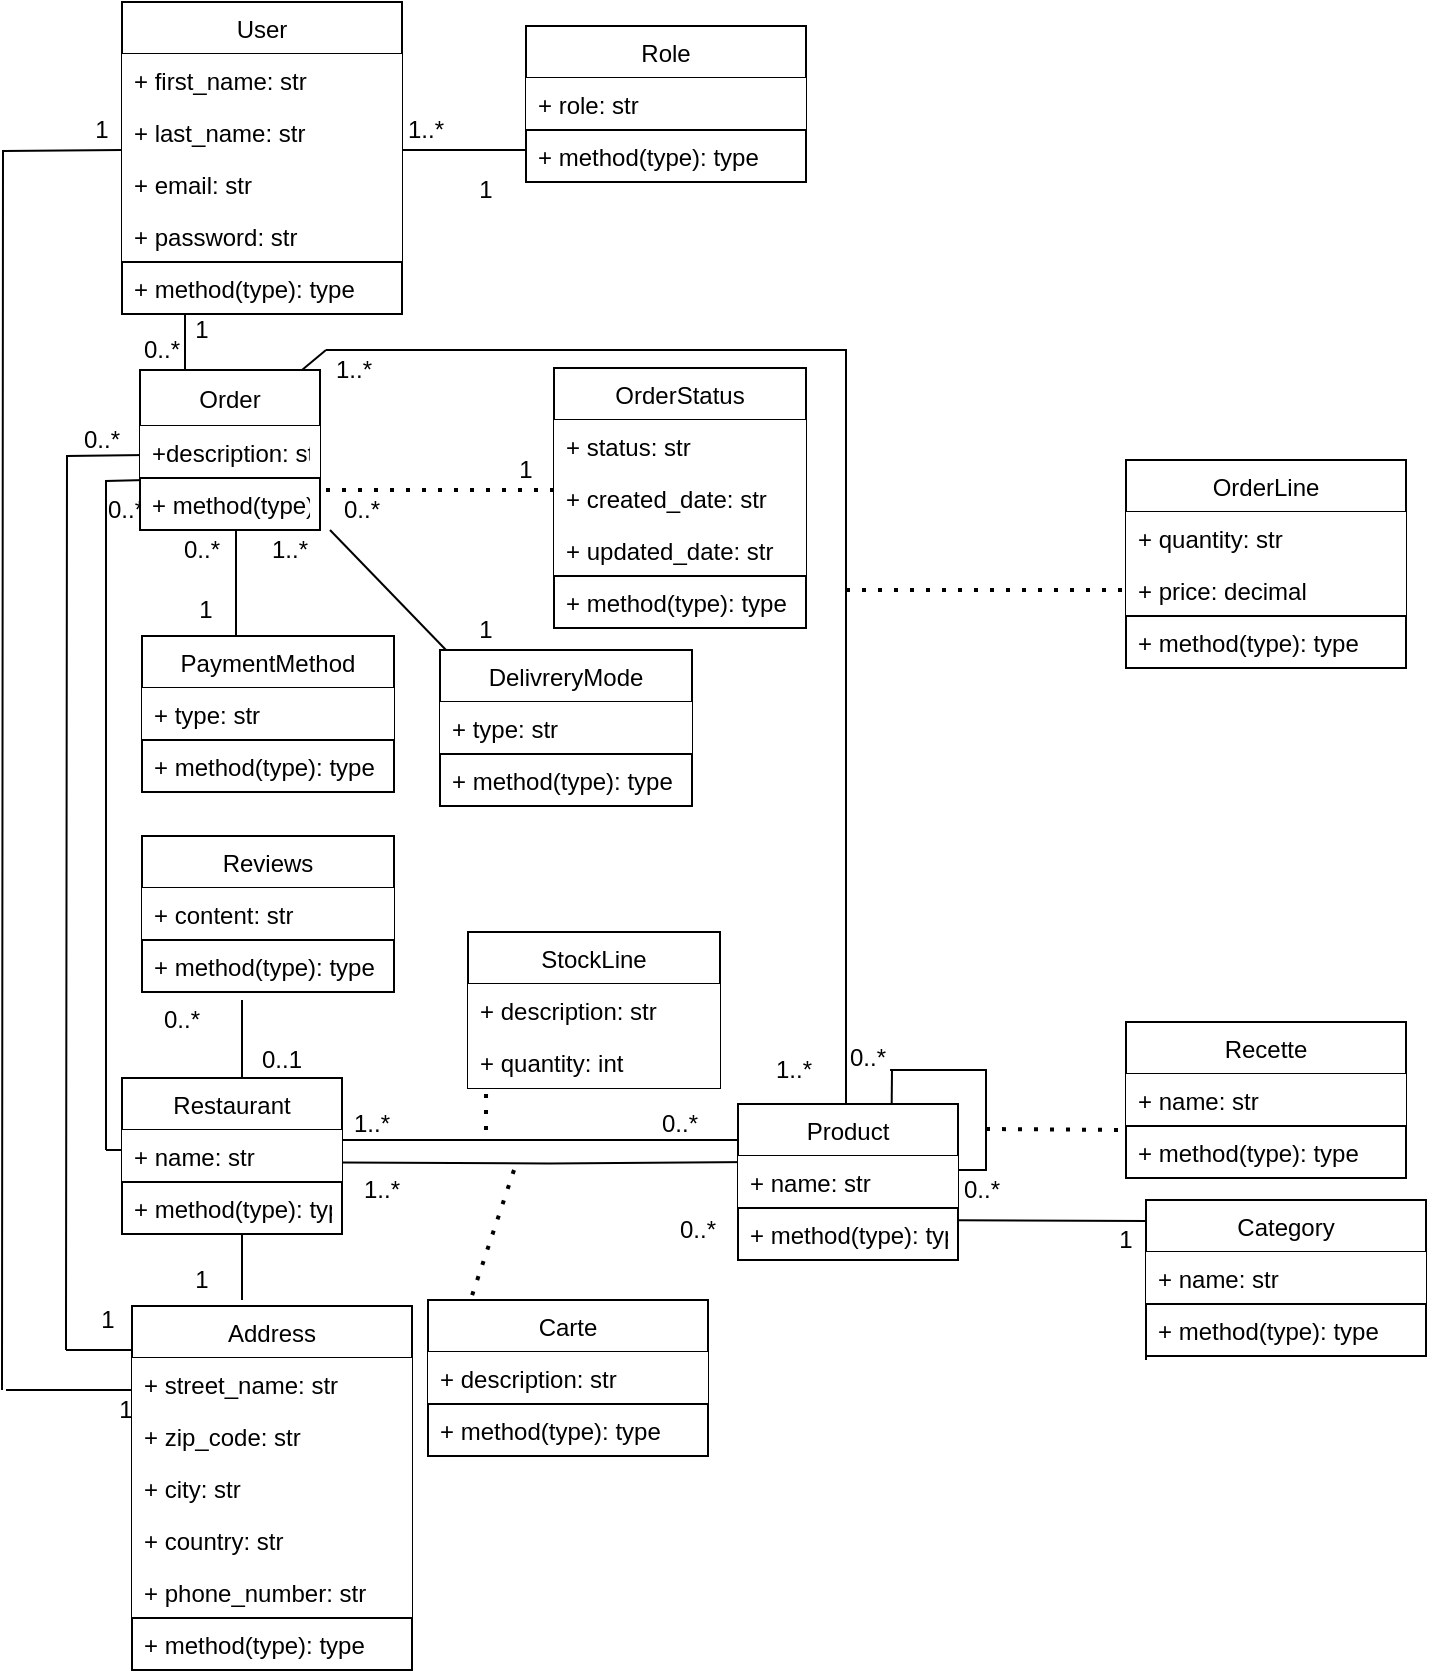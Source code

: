 <mxfile version="13.7.9" type="device"><diagram id="C5RBs43oDa-KdzZeNtuy" name="diagram_class"><mxGraphModel dx="799" dy="349" grid="1" gridSize="10" guides="1" tooltips="1" connect="1" arrows="1" fold="1" page="1" pageScale="1" pageWidth="827" pageHeight="1169" math="0" shadow="0"><root><mxCell id="WIyWlLk6GJQsqaUBKTNV-0"/><mxCell id="WIyWlLk6GJQsqaUBKTNV-1" parent="WIyWlLk6GJQsqaUBKTNV-0"/><mxCell id="FE85Yk6L3QSCfBWasc5i-10" style="edgeStyle=orthogonalEdgeStyle;rounded=0;orthogonalLoop=1;jettySize=auto;html=1;exitX=0;exitY=0.25;exitDx=0;exitDy=0;endArrow=none;endFill=0;strokeColor=#000000;" parent="WIyWlLk6GJQsqaUBKTNV-1" edge="1"><mxGeometry relative="1" as="geometry"><mxPoint x="100" y="680" as="targetPoint"/><mxPoint x="163" y="680.0" as="sourcePoint"/></mxGeometry></mxCell><mxCell id="FE85Yk6L3QSCfBWasc5i-20" style="edgeStyle=orthogonalEdgeStyle;rounded=0;orthogonalLoop=1;jettySize=auto;html=1;exitX=0;exitY=0.75;exitDx=0;exitDy=0;endArrow=none;endFill=0;strokeColor=#000000;" parent="WIyWlLk6GJQsqaUBKTNV-1" edge="1"><mxGeometry relative="1" as="geometry"><mxPoint x="70" y="700" as="targetPoint"/><mxPoint x="141" y="700" as="sourcePoint"/></mxGeometry></mxCell><mxCell id="HEgG5hIbWRxFuIyhDxH8-4" value="User" style="swimlane;fontStyle=0;childLayout=stackLayout;horizontal=1;startSize=26;horizontalStack=0;resizeParent=1;resizeParentMax=0;resizeLast=0;collapsible=1;marginBottom=0;fillColor=#FFFFFF;" parent="WIyWlLk6GJQsqaUBKTNV-1" vertex="1"><mxGeometry x="128" y="6" width="140" height="156" as="geometry"><mxRectangle x="480" y="50" width="90" height="26" as="alternateBounds"/></mxGeometry></mxCell><mxCell id="HEgG5hIbWRxFuIyhDxH8-5" value="+ first_name: str" style="text;strokeColor=none;align=left;verticalAlign=top;spacingLeft=4;spacingRight=4;overflow=hidden;rotatable=0;points=[[0,0.5],[1,0.5]];portConstraint=eastwest;fillColor=#FFFFFF;" parent="HEgG5hIbWRxFuIyhDxH8-4" vertex="1"><mxGeometry y="26" width="140" height="26" as="geometry"/></mxCell><mxCell id="HEgG5hIbWRxFuIyhDxH8-6" value="+ last_name: str" style="text;align=left;verticalAlign=top;spacingLeft=4;spacingRight=4;overflow=hidden;rotatable=0;points=[[0,0.5],[1,0.5]];portConstraint=eastwest;fillColor=#FFFFFF;" parent="HEgG5hIbWRxFuIyhDxH8-4" vertex="1"><mxGeometry y="52" width="140" height="26" as="geometry"/></mxCell><mxCell id="HEgG5hIbWRxFuIyhDxH8-111" value="+ email: str" style="text;align=left;verticalAlign=top;spacingLeft=4;spacingRight=4;overflow=hidden;rotatable=0;points=[[0,0.5],[1,0.5]];portConstraint=eastwest;fillColor=#FFFFFF;" parent="HEgG5hIbWRxFuIyhDxH8-4" vertex="1"><mxGeometry y="78" width="140" height="26" as="geometry"/></mxCell><mxCell id="HEgG5hIbWRxFuIyhDxH8-110" value="+ password: str" style="text;align=left;verticalAlign=top;spacingLeft=4;spacingRight=4;overflow=hidden;rotatable=0;points=[[0,0.5],[1,0.5]];portConstraint=eastwest;fillColor=#FFFFFF;" parent="HEgG5hIbWRxFuIyhDxH8-4" vertex="1"><mxGeometry y="104" width="140" height="26" as="geometry"/></mxCell><mxCell id="HEgG5hIbWRxFuIyhDxH8-92" value="+ method(type): type" style="text;align=left;verticalAlign=top;spacingLeft=4;spacingRight=4;overflow=hidden;rotatable=0;points=[[0,0.5],[1,0.5]];portConstraint=eastwest;fillColor=#FFFFFF;strokeColor=#000000;" parent="HEgG5hIbWRxFuIyhDxH8-4" vertex="1"><mxGeometry y="130" width="140" height="26" as="geometry"/></mxCell><mxCell id="HEgG5hIbWRxFuIyhDxH8-8" value="Role" style="swimlane;fontStyle=0;childLayout=stackLayout;horizontal=1;startSize=26;horizontalStack=0;resizeParent=1;resizeParentMax=0;resizeLast=0;collapsible=1;marginBottom=0;fillColor=#FFFFFF;" parent="WIyWlLk6GJQsqaUBKTNV-1" vertex="1"><mxGeometry x="330" y="18" width="140" height="78" as="geometry"><mxRectangle x="480" y="50" width="90" height="26" as="alternateBounds"/></mxGeometry></mxCell><mxCell id="HEgG5hIbWRxFuIyhDxH8-9" value="+ role: str" style="text;strokeColor=none;align=left;verticalAlign=top;spacingLeft=4;spacingRight=4;overflow=hidden;rotatable=0;points=[[0,0.5],[1,0.5]];portConstraint=eastwest;fillColor=#FFFFFF;" parent="HEgG5hIbWRxFuIyhDxH8-8" vertex="1"><mxGeometry y="26" width="140" height="26" as="geometry"/></mxCell><mxCell id="HEgG5hIbWRxFuIyhDxH8-91" value="+ method(type): type" style="text;align=left;verticalAlign=top;spacingLeft=4;spacingRight=4;overflow=hidden;rotatable=0;points=[[0,0.5],[1,0.5]];portConstraint=eastwest;fillColor=#FFFFFF;strokeColor=#000000;" parent="HEgG5hIbWRxFuIyhDxH8-8" vertex="1"><mxGeometry y="52" width="140" height="26" as="geometry"/></mxCell><mxCell id="FE85Yk6L3QSCfBWasc5i-9" style="edgeStyle=orthogonalEdgeStyle;rounded=0;orthogonalLoop=1;jettySize=auto;html=1;exitX=0;exitY=0.5;exitDx=0;exitDy=0;endArrow=none;endFill=0;strokeColor=#000000;" parent="WIyWlLk6GJQsqaUBKTNV-1" edge="1"><mxGeometry relative="1" as="geometry"><mxPoint x="120" y="580" as="targetPoint"/><Array as="points"><mxPoint x="138" y="580"/></Array><mxPoint x="138" y="575" as="sourcePoint"/></mxGeometry></mxCell><mxCell id="FE85Yk6L3QSCfBWasc5i-14" style="edgeStyle=orthogonalEdgeStyle;rounded=0;orthogonalLoop=1;jettySize=auto;html=1;exitX=1;exitY=0.5;exitDx=0;exitDy=0;entryX=-0.004;entryY=0.178;entryDx=0;entryDy=0;endArrow=none;endFill=0;strokeColor=#000000;entryPerimeter=0;" parent="WIyWlLk6GJQsqaUBKTNV-1" edge="1"><mxGeometry relative="1" as="geometry"><mxPoint x="443.624" y="569.79" as="targetPoint"/><Array as="points"><mxPoint x="440" y="575"/><mxPoint x="444" y="576"/></Array><mxPoint x="238" y="575" as="sourcePoint"/></mxGeometry></mxCell><mxCell id="FE85Yk6L3QSCfBWasc5i-67" style="edgeStyle=orthogonalEdgeStyle;rounded=0;orthogonalLoop=1;jettySize=auto;html=1;exitX=1;exitY=0.75;exitDx=0;exitDy=0;endArrow=none;endFill=0;strokeColor=#000000;entryX=0.002;entryY=0.542;entryDx=0;entryDy=0;entryPerimeter=0;" parent="WIyWlLk6GJQsqaUBKTNV-1" edge="1"><mxGeometry relative="1" as="geometry"><mxPoint x="444.188" y="586.01" as="targetPoint"/><mxPoint x="238" y="586.2" as="sourcePoint"/></mxGeometry></mxCell><mxCell id="FE85Yk6L3QSCfBWasc5i-8" style="edgeStyle=orthogonalEdgeStyle;rounded=0;orthogonalLoop=1;jettySize=auto;html=1;exitX=0;exitY=0.5;exitDx=0;exitDy=0;endArrow=none;endFill=0;strokeColor=#000000;" parent="WIyWlLk6GJQsqaUBKTNV-1" edge="1"><mxGeometry relative="1" as="geometry"><mxPoint x="120" y="580" as="targetPoint"/><mxPoint x="140" y="245" as="sourcePoint"/></mxGeometry></mxCell><mxCell id="FE85Yk6L3QSCfBWasc5i-11" style="edgeStyle=orthogonalEdgeStyle;rounded=0;orthogonalLoop=1;jettySize=auto;html=1;exitX=0;exitY=0.25;exitDx=0;exitDy=0;endArrow=none;endFill=0;strokeColor=#000000;" parent="WIyWlLk6GJQsqaUBKTNV-1" edge="1"><mxGeometry relative="1" as="geometry"><mxPoint x="100" y="670" as="targetPoint"/><mxPoint x="140" y="232.5" as="sourcePoint"/></mxGeometry></mxCell><mxCell id="FE85Yk6L3QSCfBWasc5i-49" style="edgeStyle=orthogonalEdgeStyle;rounded=0;orthogonalLoop=1;jettySize=auto;html=1;exitX=0.5;exitY=0;exitDx=0;exitDy=0;endArrow=none;endFill=0;strokeColor=#000000;" parent="WIyWlLk6GJQsqaUBKTNV-1" edge="1"><mxGeometry relative="1" as="geometry"><mxPoint x="230" y="180" as="targetPoint"/><Array as="points"><mxPoint x="491" y="565"/><mxPoint x="490" y="180"/></Array><mxPoint x="491.0" y="560" as="sourcePoint"/></mxGeometry></mxCell><mxCell id="FE85Yk6L3QSCfBWasc5i-60" style="edgeStyle=orthogonalEdgeStyle;rounded=0;orthogonalLoop=1;jettySize=auto;html=1;exitX=1;exitY=0.5;exitDx=0;exitDy=0;endArrow=none;endFill=0;strokeColor=#000000;" parent="WIyWlLk6GJQsqaUBKTNV-1" edge="1"><mxGeometry relative="1" as="geometry"><mxPoint x="512" y="540" as="targetPoint"/><mxPoint x="540" y="590" as="sourcePoint"/><Array as="points"><mxPoint x="560" y="590"/><mxPoint x="560" y="540"/><mxPoint x="522" y="540"/></Array></mxGeometry></mxCell><mxCell id="FE85Yk6L3QSCfBWasc5i-69" style="edgeStyle=orthogonalEdgeStyle;rounded=0;orthogonalLoop=1;jettySize=auto;html=1;exitX=0.75;exitY=1;exitDx=0;exitDy=0;entryX=0;entryY=0.75;entryDx=0;entryDy=0;endArrow=none;endFill=0;strokeColor=#000000;" parent="WIyWlLk6GJQsqaUBKTNV-1" edge="1"><mxGeometry relative="1" as="geometry"><mxPoint x="514.5" y="615" as="sourcePoint"/><mxPoint x="640.0" y="685" as="targetPoint"/></mxGeometry></mxCell><mxCell id="MqJ2paSYURDr6kIqOZ7u-15" style="edgeStyle=orthogonalEdgeStyle;rounded=0;orthogonalLoop=1;jettySize=auto;html=1;entryX=0;entryY=0.5;entryDx=0;entryDy=0;endArrow=none;endFill=0;" parent="WIyWlLk6GJQsqaUBKTNV-1" edge="1"><mxGeometry relative="1" as="geometry"><mxPoint x="268" y="80" as="sourcePoint"/><mxPoint x="330" y="80" as="targetPoint"/></mxGeometry></mxCell><mxCell id="FE85Yk6L3QSCfBWasc5i-6" style="edgeStyle=orthogonalEdgeStyle;rounded=0;orthogonalLoop=1;jettySize=auto;html=1;endArrow=none;endFill=0;exitX=0;exitY=0.5;exitDx=0;exitDy=0;" parent="WIyWlLk6GJQsqaUBKTNV-1" edge="1"><mxGeometry relative="1" as="geometry"><mxPoint x="68" y="700" as="targetPoint"/><mxPoint x="128" y="80" as="sourcePoint"/></mxGeometry></mxCell><mxCell id="MqJ2paSYURDr6kIqOZ7u-20" value="" style="endArrow=none;html=1;strokeColor=#000000;exitX=0.5;exitY=1;exitDx=0;exitDy=0;" parent="WIyWlLk6GJQsqaUBKTNV-1" edge="1"><mxGeometry width="50" height="50" relative="1" as="geometry"><mxPoint x="188" y="605" as="sourcePoint"/><mxPoint x="188" y="655" as="targetPoint"/></mxGeometry></mxCell><mxCell id="MqJ2paSYURDr6kIqOZ7u-21" value="" style="endArrow=none;html=1;strokeColor=#000000;exitX=0.5;exitY=0;exitDx=0;exitDy=0;entryX=0.5;entryY=1;entryDx=0;entryDy=0;" parent="WIyWlLk6GJQsqaUBKTNV-1" edge="1"><mxGeometry width="50" height="50" relative="1" as="geometry"><mxPoint x="188" y="545" as="sourcePoint"/><mxPoint x="188" y="505" as="targetPoint"/></mxGeometry></mxCell><mxCell id="MqJ2paSYURDr6kIqOZ7u-24" value="" style="endArrow=none;dashed=1;html=1;dashPattern=1 3;strokeWidth=2;entryX=0;entryY=0.5;entryDx=0;entryDy=0;" parent="WIyWlLk6GJQsqaUBKTNV-1" edge="1"><mxGeometry width="50" height="50" relative="1" as="geometry"><mxPoint x="230" y="250" as="sourcePoint"/><mxPoint x="350.0" y="250" as="targetPoint"/></mxGeometry></mxCell><mxCell id="MqJ2paSYURDr6kIqOZ7u-25" value="" style="endArrow=none;html=1;strokeColor=#000000;exitX=0.5;exitY=1;exitDx=0;exitDy=0;entryX=0.5;entryY=0;entryDx=0;entryDy=0;" parent="WIyWlLk6GJQsqaUBKTNV-1" edge="1"><mxGeometry width="50" height="50" relative="1" as="geometry"><mxPoint x="185" y="270" as="sourcePoint"/><mxPoint x="185" y="330" as="targetPoint"/></mxGeometry></mxCell><mxCell id="MqJ2paSYURDr6kIqOZ7u-35" value="0..*" style="text;html=1;strokeColor=none;fillColor=none;align=center;verticalAlign=middle;whiteSpace=wrap;rounded=0;" parent="WIyWlLk6GJQsqaUBKTNV-1" vertex="1"><mxGeometry x="228" y="250" width="40" height="20" as="geometry"/></mxCell><mxCell id="MqJ2paSYURDr6kIqOZ7u-37" value="1" style="text;html=1;strokeColor=none;fillColor=none;align=center;verticalAlign=middle;whiteSpace=wrap;rounded=0;" parent="WIyWlLk6GJQsqaUBKTNV-1" vertex="1"><mxGeometry x="178" y="605" width="40" height="20" as="geometry"/></mxCell><mxCell id="MqJ2paSYURDr6kIqOZ7u-38" value="1" style="text;html=1;strokeColor=none;fillColor=none;align=center;verticalAlign=middle;whiteSpace=wrap;rounded=0;" parent="WIyWlLk6GJQsqaUBKTNV-1" vertex="1"><mxGeometry x="148" y="635" width="40" height="20" as="geometry"/></mxCell><mxCell id="MqJ2paSYURDr6kIqOZ7u-39" value="0..*" style="text;html=1;strokeColor=none;fillColor=none;align=center;verticalAlign=middle;whiteSpace=wrap;rounded=0;" parent="WIyWlLk6GJQsqaUBKTNV-1" vertex="1"><mxGeometry x="138" y="505" width="40" height="20" as="geometry"/></mxCell><mxCell id="MqJ2paSYURDr6kIqOZ7u-40" value="0..1" style="text;html=1;strokeColor=none;fillColor=none;align=center;verticalAlign=middle;whiteSpace=wrap;rounded=0;" parent="WIyWlLk6GJQsqaUBKTNV-1" vertex="1"><mxGeometry x="188" y="525" width="40" height="20" as="geometry"/></mxCell><mxCell id="MqJ2paSYURDr6kIqOZ7u-46" value="1" style="text;html=1;strokeColor=none;fillColor=none;align=center;verticalAlign=middle;whiteSpace=wrap;rounded=0;" parent="WIyWlLk6GJQsqaUBKTNV-1" vertex="1"><mxGeometry x="150" y="300" width="40" height="20" as="geometry"/></mxCell><mxCell id="MqJ2paSYURDr6kIqOZ7u-47" value="1..*" style="text;html=1;strokeColor=none;fillColor=none;align=center;verticalAlign=middle;whiteSpace=wrap;rounded=0;" parent="WIyWlLk6GJQsqaUBKTNV-1" vertex="1"><mxGeometry x="260" y="60" width="40" height="20" as="geometry"/></mxCell><mxCell id="MqJ2paSYURDr6kIqOZ7u-48" value="1" style="text;html=1;strokeColor=none;fillColor=none;align=center;verticalAlign=middle;whiteSpace=wrap;rounded=0;" parent="WIyWlLk6GJQsqaUBKTNV-1" vertex="1"><mxGeometry x="290" y="90" width="40" height="20" as="geometry"/></mxCell><mxCell id="FE85Yk6L3QSCfBWasc5i-1" value="1" style="text;html=1;strokeColor=none;fillColor=none;align=center;verticalAlign=middle;whiteSpace=wrap;rounded=0;" parent="WIyWlLk6GJQsqaUBKTNV-1" vertex="1"><mxGeometry x="148" y="160" width="40" height="20" as="geometry"/></mxCell><mxCell id="FE85Yk6L3QSCfBWasc5i-2" value="0..*" style="text;html=1;strokeColor=none;fillColor=none;align=center;verticalAlign=middle;whiteSpace=wrap;rounded=0;" parent="WIyWlLk6GJQsqaUBKTNV-1" vertex="1"><mxGeometry x="128" y="170" width="40" height="20" as="geometry"/></mxCell><mxCell id="FE85Yk6L3QSCfBWasc5i-19" value="" style="endArrow=none;html=1;strokeColor=#000000;" parent="WIyWlLk6GJQsqaUBKTNV-1" edge="1"><mxGeometry width="50" height="50" relative="1" as="geometry"><mxPoint x="100" y="670" as="sourcePoint"/><mxPoint x="100" y="680" as="targetPoint"/></mxGeometry></mxCell><mxCell id="FE85Yk6L3QSCfBWasc5i-26" value="1" style="text;html=1;strokeColor=none;fillColor=none;align=center;verticalAlign=middle;whiteSpace=wrap;rounded=0;" parent="WIyWlLk6GJQsqaUBKTNV-1" vertex="1"><mxGeometry x="110" y="700" width="40" height="20" as="geometry"/></mxCell><mxCell id="FE85Yk6L3QSCfBWasc5i-27" value="1" style="text;html=1;strokeColor=none;fillColor=none;align=center;verticalAlign=middle;whiteSpace=wrap;rounded=0;" parent="WIyWlLk6GJQsqaUBKTNV-1" vertex="1"><mxGeometry x="98" y="60" width="40" height="20" as="geometry"/></mxCell><mxCell id="FE85Yk6L3QSCfBWasc5i-29" value="1" style="text;html=1;strokeColor=none;fillColor=none;align=center;verticalAlign=middle;whiteSpace=wrap;rounded=0;" parent="WIyWlLk6GJQsqaUBKTNV-1" vertex="1"><mxGeometry x="101" y="655" width="40" height="20" as="geometry"/></mxCell><mxCell id="FE85Yk6L3QSCfBWasc5i-31" value="0..*" style="text;html=1;strokeColor=none;fillColor=none;align=center;verticalAlign=middle;whiteSpace=wrap;rounded=0;" parent="WIyWlLk6GJQsqaUBKTNV-1" vertex="1"><mxGeometry x="98" y="215" width="40" height="20" as="geometry"/></mxCell><mxCell id="FE85Yk6L3QSCfBWasc5i-32" value="1..*" style="text;html=1;strokeColor=none;fillColor=none;align=center;verticalAlign=middle;whiteSpace=wrap;rounded=0;" parent="WIyWlLk6GJQsqaUBKTNV-1" vertex="1"><mxGeometry x="192" y="270" width="40" height="20" as="geometry"/></mxCell><mxCell id="FE85Yk6L3QSCfBWasc5i-35" value="0..*" style="text;html=1;strokeColor=none;fillColor=none;align=center;verticalAlign=middle;whiteSpace=wrap;rounded=0;" parent="WIyWlLk6GJQsqaUBKTNV-1" vertex="1"><mxGeometry x="110" y="250" width="40" height="20" as="geometry"/></mxCell><mxCell id="FE85Yk6L3QSCfBWasc5i-38" value="1" style="text;html=1;strokeColor=none;fillColor=none;align=center;verticalAlign=middle;whiteSpace=wrap;rounded=0;" parent="WIyWlLk6GJQsqaUBKTNV-1" vertex="1"><mxGeometry x="310" y="230" width="40" height="20" as="geometry"/></mxCell><mxCell id="FE85Yk6L3QSCfBWasc5i-48" value="" style="endArrow=none;dashed=1;html=1;dashPattern=1 3;strokeWidth=2;entryX=0.405;entryY=1.021;entryDx=0;entryDy=0;entryPerimeter=0;" parent="WIyWlLk6GJQsqaUBKTNV-1" edge="1"><mxGeometry width="50" height="50" relative="1" as="geometry"><mxPoint x="310" y="570" as="sourcePoint"/><mxPoint x="310.07" y="501.26" as="targetPoint"/></mxGeometry></mxCell><mxCell id="FE85Yk6L3QSCfBWasc5i-50" value="" style="endArrow=none;html=1;strokeColor=#000000;exitX=0.89;exitY=0.009;exitDx=0;exitDy=0;exitPerimeter=0;" parent="WIyWlLk6GJQsqaUBKTNV-1" source="HEgG5hIbWRxFuIyhDxH8-83" edge="1"><mxGeometry width="50" height="50" relative="1" as="geometry"><mxPoint x="230" y="220" as="sourcePoint"/><mxPoint x="230" y="180" as="targetPoint"/></mxGeometry></mxCell><mxCell id="FE85Yk6L3QSCfBWasc5i-53" value="" style="endArrow=none;dashed=1;html=1;dashPattern=1 3;strokeWidth=2;" parent="WIyWlLk6GJQsqaUBKTNV-1" edge="1"><mxGeometry width="50" height="50" relative="1" as="geometry"><mxPoint x="490" y="300" as="sourcePoint"/><mxPoint x="630" y="300" as="targetPoint"/></mxGeometry></mxCell><mxCell id="FE85Yk6L3QSCfBWasc5i-54" value="" style="endArrow=none;html=1;strokeColor=#000000;entryX=0;entryY=0;entryDx=0;entryDy=0;" parent="WIyWlLk6GJQsqaUBKTNV-1" edge="1"><mxGeometry width="50" height="50" relative="1" as="geometry"><mxPoint x="232" y="270" as="sourcePoint"/><mxPoint x="290.0" y="330" as="targetPoint"/></mxGeometry></mxCell><mxCell id="FE85Yk6L3QSCfBWasc5i-55" value="1" style="text;html=1;strokeColor=none;fillColor=none;align=center;verticalAlign=middle;whiteSpace=wrap;rounded=0;" parent="WIyWlLk6GJQsqaUBKTNV-1" vertex="1"><mxGeometry x="290" y="310" width="40" height="20" as="geometry"/></mxCell><mxCell id="FE85Yk6L3QSCfBWasc5i-56" value="0..*" style="text;html=1;strokeColor=none;fillColor=none;align=center;verticalAlign=middle;whiteSpace=wrap;rounded=0;" parent="WIyWlLk6GJQsqaUBKTNV-1" vertex="1"><mxGeometry x="148" y="270" width="40" height="20" as="geometry"/></mxCell><mxCell id="FE85Yk6L3QSCfBWasc5i-57" value="1..*" style="text;html=1;strokeColor=none;fillColor=none;align=center;verticalAlign=middle;whiteSpace=wrap;rounded=0;" parent="WIyWlLk6GJQsqaUBKTNV-1" vertex="1"><mxGeometry x="224" y="180" width="40" height="20" as="geometry"/></mxCell><mxCell id="FE85Yk6L3QSCfBWasc5i-62" value="" style="endArrow=none;html=1;strokeColor=#000000;exitX=0.732;exitY=0.017;exitDx=0;exitDy=0;exitPerimeter=0;" parent="WIyWlLk6GJQsqaUBKTNV-1" edge="1"><mxGeometry width="50" height="50" relative="1" as="geometry"><mxPoint x="512.808" y="560.935" as="sourcePoint"/><mxPoint x="513" y="540" as="targetPoint"/></mxGeometry></mxCell><mxCell id="FE85Yk6L3QSCfBWasc5i-63" value="0..*" style="text;html=1;strokeColor=none;fillColor=none;align=center;verticalAlign=middle;whiteSpace=wrap;rounded=0;" parent="WIyWlLk6GJQsqaUBKTNV-1" vertex="1"><mxGeometry x="538" y="590" width="40" height="20" as="geometry"/></mxCell><mxCell id="FE85Yk6L3QSCfBWasc5i-64" value="0..*" style="text;html=1;strokeColor=none;fillColor=none;align=center;verticalAlign=middle;whiteSpace=wrap;rounded=0;" parent="WIyWlLk6GJQsqaUBKTNV-1" vertex="1"><mxGeometry x="481" y="524" width="40" height="20" as="geometry"/></mxCell><mxCell id="FE85Yk6L3QSCfBWasc5i-65" value="" style="endArrow=none;dashed=1;html=1;dashPattern=1 3;strokeWidth=2;entryX=0.143;entryY=0.048;entryDx=0;entryDy=0;entryPerimeter=0;" parent="WIyWlLk6GJQsqaUBKTNV-1" target="HEgG5hIbWRxFuIyhDxH8-24" edge="1"><mxGeometry width="50" height="50" relative="1" as="geometry"><mxPoint x="324" y="590" as="sourcePoint"/><mxPoint x="323.5" y="643" as="targetPoint"/></mxGeometry></mxCell><mxCell id="FE85Yk6L3QSCfBWasc5i-66" value="" style="endArrow=none;dashed=1;html=1;dashPattern=1 3;strokeWidth=2;" parent="WIyWlLk6GJQsqaUBKTNV-1" edge="1"><mxGeometry width="50" height="50" relative="1" as="geometry"><mxPoint x="560" y="569.5" as="sourcePoint"/><mxPoint x="630" y="570" as="targetPoint"/></mxGeometry></mxCell><mxCell id="FE85Yk6L3QSCfBWasc5i-70" value="1" style="text;html=1;strokeColor=none;fillColor=none;align=center;verticalAlign=middle;whiteSpace=wrap;rounded=0;" parent="WIyWlLk6GJQsqaUBKTNV-1" vertex="1"><mxGeometry x="610" y="615" width="40" height="20" as="geometry"/></mxCell><mxCell id="FE85Yk6L3QSCfBWasc5i-71" value="0..*" style="text;html=1;strokeColor=none;fillColor=none;align=center;verticalAlign=middle;whiteSpace=wrap;rounded=0;" parent="WIyWlLk6GJQsqaUBKTNV-1" vertex="1"><mxGeometry x="480" y="615" width="40" height="20" as="geometry"/></mxCell><mxCell id="FE85Yk6L3QSCfBWasc5i-72" value="1..*" style="text;html=1;strokeColor=none;fillColor=none;align=center;verticalAlign=middle;whiteSpace=wrap;rounded=0;" parent="WIyWlLk6GJQsqaUBKTNV-1" vertex="1"><mxGeometry x="444" y="530" width="40" height="20" as="geometry"/></mxCell><mxCell id="HEgG5hIbWRxFuIyhDxH8-12" value="OrderLine" style="swimlane;fontStyle=0;childLayout=stackLayout;horizontal=1;startSize=26;horizontalStack=0;resizeParent=1;resizeParentMax=0;resizeLast=0;collapsible=1;marginBottom=0;fillColor=#FFFFFF;" parent="WIyWlLk6GJQsqaUBKTNV-1" vertex="1"><mxGeometry x="630" y="235" width="140" height="104" as="geometry"><mxRectangle x="480" y="50" width="90" height="26" as="alternateBounds"/></mxGeometry></mxCell><mxCell id="b5rcSNijO7wJVLHAxHPw-3" value="+ quantity: str" style="text;strokeColor=none;align=left;verticalAlign=top;spacingLeft=4;spacingRight=4;overflow=hidden;rotatable=0;points=[[0,0.5],[1,0.5]];portConstraint=eastwest;fillColor=#FFFFFF;" vertex="1" parent="HEgG5hIbWRxFuIyhDxH8-12"><mxGeometry y="26" width="140" height="26" as="geometry"/></mxCell><mxCell id="HEgG5hIbWRxFuIyhDxH8-13" value="+ price: decimal" style="text;strokeColor=none;align=left;verticalAlign=top;spacingLeft=4;spacingRight=4;overflow=hidden;rotatable=0;points=[[0,0.5],[1,0.5]];portConstraint=eastwest;fillColor=#FFFFFF;" parent="HEgG5hIbWRxFuIyhDxH8-12" vertex="1"><mxGeometry y="52" width="140" height="26" as="geometry"/></mxCell><mxCell id="HEgG5hIbWRxFuIyhDxH8-93" value="+ method(type): type" style="text;align=left;verticalAlign=top;spacingLeft=4;spacingRight=4;overflow=hidden;rotatable=0;points=[[0,0.5],[1,0.5]];portConstraint=eastwest;fillColor=#FFFFFF;strokeColor=#000000;" parent="HEgG5hIbWRxFuIyhDxH8-12" vertex="1"><mxGeometry y="78" width="140" height="26" as="geometry"/></mxCell><mxCell id="HEgG5hIbWRxFuIyhDxH8-16" value="Recette" style="swimlane;fontStyle=0;childLayout=stackLayout;horizontal=1;startSize=26;horizontalStack=0;resizeParent=1;resizeParentMax=0;resizeLast=0;collapsible=1;marginBottom=0;fillColor=#FFFFFF;" parent="WIyWlLk6GJQsqaUBKTNV-1" vertex="1"><mxGeometry x="630" y="516" width="140" height="78" as="geometry"><mxRectangle x="480" y="50" width="90" height="26" as="alternateBounds"/></mxGeometry></mxCell><mxCell id="HEgG5hIbWRxFuIyhDxH8-17" value="+ name: str" style="text;strokeColor=none;align=left;verticalAlign=top;spacingLeft=4;spacingRight=4;overflow=hidden;rotatable=0;points=[[0,0.5],[1,0.5]];portConstraint=eastwest;fillColor=#FFFFFF;" parent="HEgG5hIbWRxFuIyhDxH8-16" vertex="1"><mxGeometry y="26" width="140" height="26" as="geometry"/></mxCell><mxCell id="HEgG5hIbWRxFuIyhDxH8-94" value="+ method(type): type" style="text;align=left;verticalAlign=top;spacingLeft=4;spacingRight=4;overflow=hidden;rotatable=0;points=[[0,0.5],[1,0.5]];portConstraint=eastwest;fillColor=#FFFFFF;strokeColor=#000000;" parent="HEgG5hIbWRxFuIyhDxH8-16" vertex="1"><mxGeometry y="52" width="140" height="26" as="geometry"/></mxCell><mxCell id="HEgG5hIbWRxFuIyhDxH8-20" value="Category" style="swimlane;fontStyle=0;childLayout=stackLayout;horizontal=1;startSize=26;horizontalStack=0;resizeParent=1;resizeParentMax=0;resizeLast=0;collapsible=1;marginBottom=0;fillColor=#FFFFFF;" parent="WIyWlLk6GJQsqaUBKTNV-1" vertex="1"><mxGeometry x="640" y="605" width="140" height="78" as="geometry"><mxRectangle x="480" y="50" width="90" height="26" as="alternateBounds"/></mxGeometry></mxCell><mxCell id="HEgG5hIbWRxFuIyhDxH8-21" value="+ name: str" style="text;strokeColor=none;align=left;verticalAlign=top;spacingLeft=4;spacingRight=4;overflow=hidden;rotatable=0;points=[[0,0.5],[1,0.5]];portConstraint=eastwest;fillColor=#FFFFFF;" parent="HEgG5hIbWRxFuIyhDxH8-20" vertex="1"><mxGeometry y="26" width="140" height="26" as="geometry"/></mxCell><mxCell id="HEgG5hIbWRxFuIyhDxH8-95" value="+ method(type): type" style="text;align=left;verticalAlign=top;spacingLeft=4;spacingRight=4;overflow=hidden;rotatable=0;points=[[0,0.5],[1,0.5]];portConstraint=eastwest;fillColor=#FFFFFF;strokeColor=#000000;" parent="HEgG5hIbWRxFuIyhDxH8-20" vertex="1"><mxGeometry y="52" width="140" height="26" as="geometry"/></mxCell><mxCell id="HEgG5hIbWRxFuIyhDxH8-28" value="Address" style="swimlane;fontStyle=0;childLayout=stackLayout;horizontal=1;startSize=26;horizontalStack=0;resizeParent=1;resizeParentMax=0;resizeLast=0;collapsible=1;marginBottom=0;fillColor=#FFFFFF;" parent="WIyWlLk6GJQsqaUBKTNV-1" vertex="1"><mxGeometry x="133" y="658" width="140" height="182" as="geometry"><mxRectangle x="480" y="50" width="90" height="26" as="alternateBounds"/></mxGeometry></mxCell><mxCell id="HEgG5hIbWRxFuIyhDxH8-29" value="+ street_name: str" style="text;strokeColor=none;align=left;verticalAlign=top;spacingLeft=4;spacingRight=4;overflow=hidden;rotatable=0;points=[[0,0.5],[1,0.5]];portConstraint=eastwest;fillColor=#FFFFFF;" parent="HEgG5hIbWRxFuIyhDxH8-28" vertex="1"><mxGeometry y="26" width="140" height="26" as="geometry"/></mxCell><mxCell id="HEgG5hIbWRxFuIyhDxH8-116" value="+ zip_code: str" style="text;align=left;verticalAlign=top;spacingLeft=4;spacingRight=4;overflow=hidden;rotatable=0;points=[[0,0.5],[1,0.5]];portConstraint=eastwest;fillColor=#FFFFFF;" parent="HEgG5hIbWRxFuIyhDxH8-28" vertex="1"><mxGeometry y="52" width="140" height="26" as="geometry"/></mxCell><mxCell id="b5rcSNijO7wJVLHAxHPw-4" value="+ city: str" style="text;align=left;verticalAlign=top;spacingLeft=4;spacingRight=4;overflow=hidden;rotatable=0;points=[[0,0.5],[1,0.5]];portConstraint=eastwest;fillColor=#FFFFFF;" vertex="1" parent="HEgG5hIbWRxFuIyhDxH8-28"><mxGeometry y="78" width="140" height="26" as="geometry"/></mxCell><mxCell id="b5rcSNijO7wJVLHAxHPw-6" value="+ country: str" style="text;align=left;verticalAlign=top;spacingLeft=4;spacingRight=4;overflow=hidden;rotatable=0;points=[[0,0.5],[1,0.5]];portConstraint=eastwest;fillColor=#FFFFFF;" vertex="1" parent="HEgG5hIbWRxFuIyhDxH8-28"><mxGeometry y="104" width="140" height="26" as="geometry"/></mxCell><mxCell id="b5rcSNijO7wJVLHAxHPw-5" value="+ phone_number: str" style="text;align=left;verticalAlign=top;spacingLeft=4;spacingRight=4;overflow=hidden;rotatable=0;points=[[0,0.5],[1,0.5]];portConstraint=eastwest;fillColor=#FFFFFF;" vertex="1" parent="HEgG5hIbWRxFuIyhDxH8-28"><mxGeometry y="130" width="140" height="26" as="geometry"/></mxCell><mxCell id="HEgG5hIbWRxFuIyhDxH8-98" value="+ method(type): type" style="text;align=left;verticalAlign=top;spacingLeft=4;spacingRight=4;overflow=hidden;rotatable=0;points=[[0,0.5],[1,0.5]];portConstraint=eastwest;fillColor=#FFFFFF;strokeColor=#000000;" parent="HEgG5hIbWRxFuIyhDxH8-28" vertex="1"><mxGeometry y="156" width="140" height="26" as="geometry"/></mxCell><mxCell id="HEgG5hIbWRxFuIyhDxH8-32" value="OrderStatus" style="swimlane;fontStyle=0;childLayout=stackLayout;horizontal=1;startSize=26;horizontalStack=0;resizeParent=1;resizeParentMax=0;resizeLast=0;collapsible=1;marginBottom=0;fillColor=#FFFFFF;" parent="WIyWlLk6GJQsqaUBKTNV-1" vertex="1"><mxGeometry x="344" y="189" width="126" height="130" as="geometry"><mxRectangle x="480" y="50" width="90" height="26" as="alternateBounds"/></mxGeometry></mxCell><mxCell id="HEgG5hIbWRxFuIyhDxH8-33" value="+ status: str" style="text;strokeColor=none;align=left;verticalAlign=top;spacingLeft=4;spacingRight=4;overflow=hidden;rotatable=0;points=[[0,0.5],[1,0.5]];portConstraint=eastwest;fillColor=#FFFFFF;" parent="HEgG5hIbWRxFuIyhDxH8-32" vertex="1"><mxGeometry y="26" width="126" height="26" as="geometry"/></mxCell><mxCell id="b5rcSNijO7wJVLHAxHPw-15" value="+ created_date: str" style="text;strokeColor=none;align=left;verticalAlign=top;spacingLeft=4;spacingRight=4;overflow=hidden;rotatable=0;points=[[0,0.5],[1,0.5]];portConstraint=eastwest;fillColor=#FFFFFF;" vertex="1" parent="HEgG5hIbWRxFuIyhDxH8-32"><mxGeometry y="52" width="126" height="26" as="geometry"/></mxCell><mxCell id="b5rcSNijO7wJVLHAxHPw-16" value="+ updated_date: str" style="text;strokeColor=none;align=left;verticalAlign=top;spacingLeft=4;spacingRight=4;overflow=hidden;rotatable=0;points=[[0,0.5],[1,0.5]];portConstraint=eastwest;fillColor=#FFFFFF;" vertex="1" parent="HEgG5hIbWRxFuIyhDxH8-32"><mxGeometry y="78" width="126" height="26" as="geometry"/></mxCell><mxCell id="HEgG5hIbWRxFuIyhDxH8-103" value="+ method(type): type" style="text;align=left;verticalAlign=top;spacingLeft=4;spacingRight=4;overflow=hidden;rotatable=0;points=[[0,0.5],[1,0.5]];portConstraint=eastwest;fillColor=#FFFFFF;strokeColor=#000000;" parent="HEgG5hIbWRxFuIyhDxH8-32" vertex="1"><mxGeometry y="104" width="126" height="26" as="geometry"/></mxCell><mxCell id="HEgG5hIbWRxFuIyhDxH8-36" value="StockLine" style="swimlane;fontStyle=0;childLayout=stackLayout;horizontal=1;startSize=26;horizontalStack=0;resizeParent=1;resizeParentMax=0;resizeLast=0;collapsible=1;marginBottom=0;fillColor=#FFFFFF;" parent="WIyWlLk6GJQsqaUBKTNV-1" vertex="1"><mxGeometry x="301" y="471" width="126" height="78" as="geometry"><mxRectangle x="480" y="50" width="90" height="26" as="alternateBounds"/></mxGeometry></mxCell><mxCell id="HEgG5hIbWRxFuIyhDxH8-37" value="+ description: str" style="text;strokeColor=none;align=left;verticalAlign=top;spacingLeft=4;spacingRight=4;overflow=hidden;rotatable=0;points=[[0,0.5],[1,0.5]];portConstraint=eastwest;fillColor=#FFFFFF;" parent="HEgG5hIbWRxFuIyhDxH8-36" vertex="1"><mxGeometry y="26" width="126" height="26" as="geometry"/></mxCell><mxCell id="b5rcSNijO7wJVLHAxHPw-11" value="+ quantity: int" style="text;strokeColor=none;align=left;verticalAlign=top;spacingLeft=4;spacingRight=4;overflow=hidden;rotatable=0;points=[[0,0.5],[1,0.5]];portConstraint=eastwest;fillColor=#FFFFFF;" vertex="1" parent="HEgG5hIbWRxFuIyhDxH8-36"><mxGeometry y="52" width="126" height="26" as="geometry"/></mxCell><mxCell id="HEgG5hIbWRxFuIyhDxH8-40" value="Reviews" style="swimlane;fontStyle=0;childLayout=stackLayout;horizontal=1;startSize=26;horizontalStack=0;resizeParent=1;resizeParentMax=0;resizeLast=0;collapsible=1;marginBottom=0;fillColor=#FFFFFF;" parent="WIyWlLk6GJQsqaUBKTNV-1" vertex="1"><mxGeometry x="138" y="423" width="126" height="78" as="geometry"><mxRectangle x="480" y="50" width="90" height="26" as="alternateBounds"/></mxGeometry></mxCell><mxCell id="HEgG5hIbWRxFuIyhDxH8-41" value="+ content: str" style="text;strokeColor=none;align=left;verticalAlign=top;spacingLeft=4;spacingRight=4;overflow=hidden;rotatable=0;points=[[0,0.5],[1,0.5]];portConstraint=eastwest;fillColor=#FFFFFF;" parent="HEgG5hIbWRxFuIyhDxH8-40" vertex="1"><mxGeometry y="26" width="126" height="26" as="geometry"/></mxCell><mxCell id="HEgG5hIbWRxFuIyhDxH8-100" value="+ method(type): type" style="text;align=left;verticalAlign=top;spacingLeft=4;spacingRight=4;overflow=hidden;rotatable=0;points=[[0,0.5],[1,0.5]];portConstraint=eastwest;fillColor=#FFFFFF;strokeColor=#000000;" parent="HEgG5hIbWRxFuIyhDxH8-40" vertex="1"><mxGeometry y="52" width="126" height="26" as="geometry"/></mxCell><mxCell id="HEgG5hIbWRxFuIyhDxH8-71" value="DelivreryMode" style="swimlane;fontStyle=0;childLayout=stackLayout;horizontal=1;startSize=26;horizontalStack=0;resizeParent=1;resizeParentMax=0;resizeLast=0;collapsible=1;marginBottom=0;fillColor=#FFFFFF;" parent="WIyWlLk6GJQsqaUBKTNV-1" vertex="1"><mxGeometry x="287" y="330" width="126" height="78" as="geometry"><mxRectangle x="480" y="50" width="90" height="26" as="alternateBounds"/></mxGeometry></mxCell><mxCell id="HEgG5hIbWRxFuIyhDxH8-72" value="+ type: str" style="text;strokeColor=none;align=left;verticalAlign=top;spacingLeft=4;spacingRight=4;overflow=hidden;rotatable=0;points=[[0,0.5],[1,0.5]];portConstraint=eastwest;fillColor=#FFFFFF;" parent="HEgG5hIbWRxFuIyhDxH8-71" vertex="1"><mxGeometry y="26" width="126" height="26" as="geometry"/></mxCell><mxCell id="HEgG5hIbWRxFuIyhDxH8-102" value="+ method(type): type" style="text;align=left;verticalAlign=top;spacingLeft=4;spacingRight=4;overflow=hidden;rotatable=0;points=[[0,0.5],[1,0.5]];portConstraint=eastwest;fillColor=#FFFFFF;strokeColor=#000000;" parent="HEgG5hIbWRxFuIyhDxH8-71" vertex="1"><mxGeometry y="52" width="126" height="26" as="geometry"/></mxCell><mxCell id="HEgG5hIbWRxFuIyhDxH8-75" value="PaymentMethod" style="swimlane;fontStyle=0;childLayout=stackLayout;horizontal=1;startSize=26;horizontalStack=0;resizeParent=1;resizeParentMax=0;resizeLast=0;collapsible=1;marginBottom=0;fillColor=#FFFFFF;" parent="WIyWlLk6GJQsqaUBKTNV-1" vertex="1"><mxGeometry x="138" y="323" width="126" height="78" as="geometry"><mxRectangle x="480" y="50" width="90" height="26" as="alternateBounds"/></mxGeometry></mxCell><mxCell id="HEgG5hIbWRxFuIyhDxH8-76" value="+ type: str" style="text;strokeColor=none;align=left;verticalAlign=top;spacingLeft=4;spacingRight=4;overflow=hidden;rotatable=0;points=[[0,0.5],[1,0.5]];portConstraint=eastwest;fillColor=#FFFFFF;" parent="HEgG5hIbWRxFuIyhDxH8-75" vertex="1"><mxGeometry y="26" width="126" height="26" as="geometry"/></mxCell><mxCell id="HEgG5hIbWRxFuIyhDxH8-101" value="+ method(type): type" style="text;align=left;verticalAlign=top;spacingLeft=4;spacingRight=4;overflow=hidden;rotatable=0;points=[[0,0.5],[1,0.5]];portConstraint=eastwest;fillColor=#FFFFFF;strokeColor=#000000;" parent="HEgG5hIbWRxFuIyhDxH8-75" vertex="1"><mxGeometry y="52" width="126" height="26" as="geometry"/></mxCell><mxCell id="HEgG5hIbWRxFuIyhDxH8-78" value="Product" style="swimlane;fontStyle=0;childLayout=stackLayout;horizontal=1;startSize=26;horizontalStack=0;resizeParent=1;resizeParentMax=0;resizeLast=0;collapsible=1;marginBottom=0;fillColor=#FFFFFF;" parent="WIyWlLk6GJQsqaUBKTNV-1" vertex="1"><mxGeometry x="436" y="557" width="110" height="78" as="geometry"><mxRectangle x="480" y="50" width="90" height="26" as="alternateBounds"/></mxGeometry></mxCell><mxCell id="HEgG5hIbWRxFuIyhDxH8-79" value="+ name: str" style="text;strokeColor=none;align=left;verticalAlign=top;spacingLeft=4;spacingRight=4;overflow=hidden;rotatable=0;points=[[0,0.5],[1,0.5]];portConstraint=eastwest;fillColor=#FFFFFF;" parent="HEgG5hIbWRxFuIyhDxH8-78" vertex="1"><mxGeometry y="26" width="110" height="26" as="geometry"/></mxCell><mxCell id="HEgG5hIbWRxFuIyhDxH8-97" value="+ method(type): type" style="text;align=left;verticalAlign=top;spacingLeft=4;spacingRight=4;overflow=hidden;rotatable=0;points=[[0,0.5],[1,0.5]];portConstraint=eastwest;fillColor=#FFFFFF;strokeColor=#000000;" parent="HEgG5hIbWRxFuIyhDxH8-78" vertex="1"><mxGeometry y="52" width="110" height="26" as="geometry"/></mxCell><mxCell id="HEgG5hIbWRxFuIyhDxH8-83" value="Order" style="swimlane;fontStyle=0;childLayout=stackLayout;horizontal=1;startSize=28;horizontalStack=0;resizeParent=1;resizeParentMax=0;resizeLast=0;collapsible=1;marginBottom=0;fillColor=#FFFFFF;" parent="WIyWlLk6GJQsqaUBKTNV-1" vertex="1"><mxGeometry x="137" y="190" width="90" height="80" as="geometry"><mxRectangle x="480" y="50" width="90" height="26" as="alternateBounds"/></mxGeometry></mxCell><mxCell id="HEgG5hIbWRxFuIyhDxH8-84" value="+description: str" style="text;strokeColor=none;align=left;verticalAlign=top;spacingLeft=4;spacingRight=4;overflow=hidden;rotatable=0;points=[[0,0.5],[1,0.5]];portConstraint=eastwest;fillColor=#FFFFFF;" parent="HEgG5hIbWRxFuIyhDxH8-83" vertex="1"><mxGeometry y="28" width="90" height="26" as="geometry"/></mxCell><mxCell id="HEgG5hIbWRxFuIyhDxH8-104" value="+ method(type): type" style="text;align=left;verticalAlign=top;spacingLeft=4;spacingRight=4;overflow=hidden;rotatable=0;points=[[0,0.5],[1,0.5]];portConstraint=eastwest;fillColor=#FFFFFF;strokeColor=#000000;" parent="HEgG5hIbWRxFuIyhDxH8-83" vertex="1"><mxGeometry y="54" width="90" height="26" as="geometry"/></mxCell><mxCell id="HEgG5hIbWRxFuIyhDxH8-105" value="Restaurant" style="swimlane;fontStyle=0;childLayout=stackLayout;horizontal=1;startSize=26;horizontalStack=0;resizeParent=1;resizeParentMax=0;resizeLast=0;collapsible=1;marginBottom=0;fillColor=#FFFFFF;" parent="WIyWlLk6GJQsqaUBKTNV-1" vertex="1"><mxGeometry x="128" y="544" width="110" height="78" as="geometry"><mxRectangle x="480" y="50" width="90" height="26" as="alternateBounds"/></mxGeometry></mxCell><mxCell id="HEgG5hIbWRxFuIyhDxH8-106" value="+ name: str" style="text;strokeColor=none;align=left;verticalAlign=top;spacingLeft=4;spacingRight=4;overflow=hidden;rotatable=0;points=[[0,0.5],[1,0.5]];portConstraint=eastwest;fillColor=#FFFFFF;" parent="HEgG5hIbWRxFuIyhDxH8-105" vertex="1"><mxGeometry y="26" width="110" height="26" as="geometry"/></mxCell><mxCell id="HEgG5hIbWRxFuIyhDxH8-107" value="+ method(type): type" style="text;align=left;verticalAlign=top;spacingLeft=4;spacingRight=4;overflow=hidden;rotatable=0;points=[[0,0.5],[1,0.5]];portConstraint=eastwest;fillColor=#FFFFFF;strokeColor=#000000;" parent="HEgG5hIbWRxFuIyhDxH8-105" vertex="1"><mxGeometry y="52" width="110" height="26" as="geometry"/></mxCell><mxCell id="HEgG5hIbWRxFuIyhDxH8-114" style="edgeStyle=orthogonalEdgeStyle;rounded=0;orthogonalLoop=1;jettySize=auto;html=1;entryX=0.25;entryY=0;entryDx=0;entryDy=0;endArrow=none;endFill=0;exitX=0.25;exitY=1;exitDx=0;exitDy=0;" parent="WIyWlLk6GJQsqaUBKTNV-1" source="HEgG5hIbWRxFuIyhDxH8-4" target="HEgG5hIbWRxFuIyhDxH8-83" edge="1"><mxGeometry relative="1" as="geometry"><mxPoint x="278" y="90" as="sourcePoint"/><mxPoint x="340" y="90" as="targetPoint"/></mxGeometry></mxCell><mxCell id="HEgG5hIbWRxFuIyhDxH8-24" value="Carte" style="swimlane;fontStyle=0;childLayout=stackLayout;horizontal=1;startSize=26;horizontalStack=0;resizeParent=1;resizeParentMax=0;resizeLast=0;collapsible=1;marginBottom=0;fillColor=#FFFFFF;" parent="WIyWlLk6GJQsqaUBKTNV-1" vertex="1"><mxGeometry x="281" y="655" width="140" height="78" as="geometry"><mxRectangle x="480" y="50" width="90" height="26" as="alternateBounds"/></mxGeometry></mxCell><mxCell id="HEgG5hIbWRxFuIyhDxH8-25" value="+ description: str" style="text;strokeColor=none;align=left;verticalAlign=top;spacingLeft=4;spacingRight=4;overflow=hidden;rotatable=0;points=[[0,0.5],[1,0.5]];portConstraint=eastwest;fillColor=#FFFFFF;" parent="HEgG5hIbWRxFuIyhDxH8-24" vertex="1"><mxGeometry y="26" width="140" height="26" as="geometry"/></mxCell><mxCell id="HEgG5hIbWRxFuIyhDxH8-96" value="+ method(type): type" style="text;align=left;verticalAlign=top;spacingLeft=4;spacingRight=4;overflow=hidden;rotatable=0;points=[[0,0.5],[1,0.5]];portConstraint=eastwest;fillColor=#FFFFFF;strokeColor=#000000;" parent="HEgG5hIbWRxFuIyhDxH8-24" vertex="1"><mxGeometry y="52" width="140" height="26" as="geometry"/></mxCell><mxCell id="b5rcSNijO7wJVLHAxHPw-7" value="1..*" style="text;html=1;strokeColor=none;fillColor=none;align=center;verticalAlign=middle;whiteSpace=wrap;rounded=0;" vertex="1" parent="WIyWlLk6GJQsqaUBKTNV-1"><mxGeometry x="238" y="590" width="40" height="20" as="geometry"/></mxCell><mxCell id="b5rcSNijO7wJVLHAxHPw-8" value="1..*" style="text;html=1;strokeColor=none;fillColor=none;align=center;verticalAlign=middle;whiteSpace=wrap;rounded=0;" vertex="1" parent="WIyWlLk6GJQsqaUBKTNV-1"><mxGeometry x="233" y="557" width="40" height="20" as="geometry"/></mxCell><mxCell id="b5rcSNijO7wJVLHAxHPw-9" value="0..*" style="text;html=1;strokeColor=none;fillColor=none;align=center;verticalAlign=middle;whiteSpace=wrap;rounded=0;" vertex="1" parent="WIyWlLk6GJQsqaUBKTNV-1"><mxGeometry x="387" y="557" width="40" height="20" as="geometry"/></mxCell><mxCell id="b5rcSNijO7wJVLHAxHPw-10" value="0..*" style="text;html=1;strokeColor=none;fillColor=none;align=center;verticalAlign=middle;whiteSpace=wrap;rounded=0;" vertex="1" parent="WIyWlLk6GJQsqaUBKTNV-1"><mxGeometry x="396" y="610" width="40" height="20" as="geometry"/></mxCell></root></mxGraphModel></diagram></mxfile>